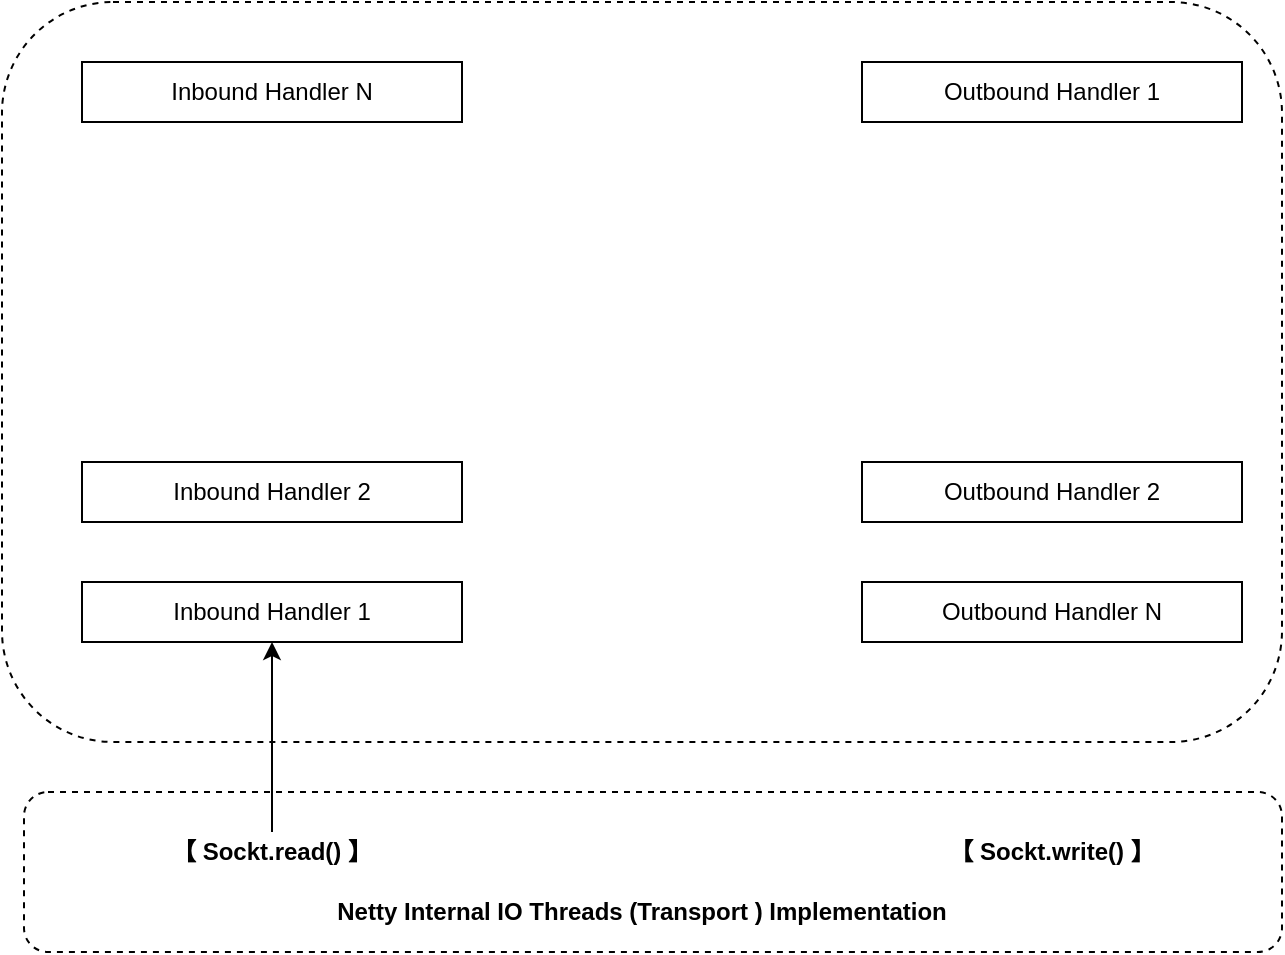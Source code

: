 <mxfile version="12.7.9" type="github">
  <diagram id="yPCf9CUGtNr2qTbOwgeG" name="Page-1">
    <mxGraphModel dx="928" dy="541" grid="1" gridSize="10" guides="1" tooltips="1" connect="1" arrows="1" fold="1" page="1" pageScale="1" pageWidth="827" pageHeight="1169" math="0" shadow="0">
      <root>
        <mxCell id="0" />
        <mxCell id="1" parent="0" />
        <mxCell id="JNYOmFnwZQEJcVvZtrIi-15" value="" style="rounded=1;whiteSpace=wrap;html=1;dashed=1;" vertex="1" parent="1">
          <mxGeometry x="79" y="110" width="640" height="370" as="geometry" />
        </mxCell>
        <mxCell id="JNYOmFnwZQEJcVvZtrIi-4" value="" style="rounded=1;whiteSpace=wrap;html=1;dashed=1;" vertex="1" parent="1">
          <mxGeometry x="90" y="505" width="629" height="80" as="geometry" />
        </mxCell>
        <mxCell id="JNYOmFnwZQEJcVvZtrIi-1" value="&lt;b&gt;【 Sockt.read() 】&lt;/b&gt;" style="text;html=1;strokeColor=none;fillColor=none;align=center;verticalAlign=middle;whiteSpace=wrap;rounded=0;" vertex="1" parent="1">
          <mxGeometry x="159" y="525" width="110" height="20" as="geometry" />
        </mxCell>
        <mxCell id="JNYOmFnwZQEJcVvZtrIi-2" value="&lt;b&gt;【 Sockt.write() 】&lt;/b&gt;" style="text;html=1;strokeColor=none;fillColor=none;align=center;verticalAlign=middle;whiteSpace=wrap;rounded=0;" vertex="1" parent="1">
          <mxGeometry x="549" y="525" width="110" height="20" as="geometry" />
        </mxCell>
        <mxCell id="JNYOmFnwZQEJcVvZtrIi-5" value="&lt;b&gt;Netty Internal IO Threads (Transport ) Implementation&lt;/b&gt;" style="text;html=1;strokeColor=none;fillColor=none;align=center;verticalAlign=middle;whiteSpace=wrap;rounded=0;dashed=1;" vertex="1" parent="1">
          <mxGeometry x="209" y="555" width="380" height="20" as="geometry" />
        </mxCell>
        <mxCell id="JNYOmFnwZQEJcVvZtrIi-6" value="Inbound Handler 1" style="rounded=0;whiteSpace=wrap;html=1;" vertex="1" parent="1">
          <mxGeometry x="119" y="400" width="190" height="30" as="geometry" />
        </mxCell>
        <mxCell id="JNYOmFnwZQEJcVvZtrIi-10" value="Inbound Handler 2" style="rounded=0;whiteSpace=wrap;html=1;" vertex="1" parent="1">
          <mxGeometry x="119" y="340" width="190" height="30" as="geometry" />
        </mxCell>
        <mxCell id="JNYOmFnwZQEJcVvZtrIi-11" value="Inbound Handler N" style="rounded=0;whiteSpace=wrap;html=1;" vertex="1" parent="1">
          <mxGeometry x="119" y="140" width="190" height="30" as="geometry" />
        </mxCell>
        <mxCell id="JNYOmFnwZQEJcVvZtrIi-12" value="Outbound Handler N" style="rounded=0;whiteSpace=wrap;html=1;" vertex="1" parent="1">
          <mxGeometry x="509" y="400" width="190" height="30" as="geometry" />
        </mxCell>
        <mxCell id="JNYOmFnwZQEJcVvZtrIi-13" value="Outbound Handler 2" style="rounded=0;whiteSpace=wrap;html=1;" vertex="1" parent="1">
          <mxGeometry x="509" y="340" width="190" height="30" as="geometry" />
        </mxCell>
        <mxCell id="JNYOmFnwZQEJcVvZtrIi-14" value="Outbound Handler 1" style="rounded=0;whiteSpace=wrap;html=1;" vertex="1" parent="1">
          <mxGeometry x="509" y="140" width="190" height="30" as="geometry" />
        </mxCell>
        <mxCell id="JNYOmFnwZQEJcVvZtrIi-16" value="" style="endArrow=classic;html=1;entryX=0.5;entryY=1;entryDx=0;entryDy=0;exitX=0.5;exitY=0;exitDx=0;exitDy=0;" edge="1" parent="1" source="JNYOmFnwZQEJcVvZtrIi-1" target="JNYOmFnwZQEJcVvZtrIi-6">
          <mxGeometry width="50" height="50" relative="1" as="geometry">
            <mxPoint x="190" y="490" as="sourcePoint" />
            <mxPoint x="240" y="440" as="targetPoint" />
          </mxGeometry>
        </mxCell>
      </root>
    </mxGraphModel>
  </diagram>
</mxfile>
